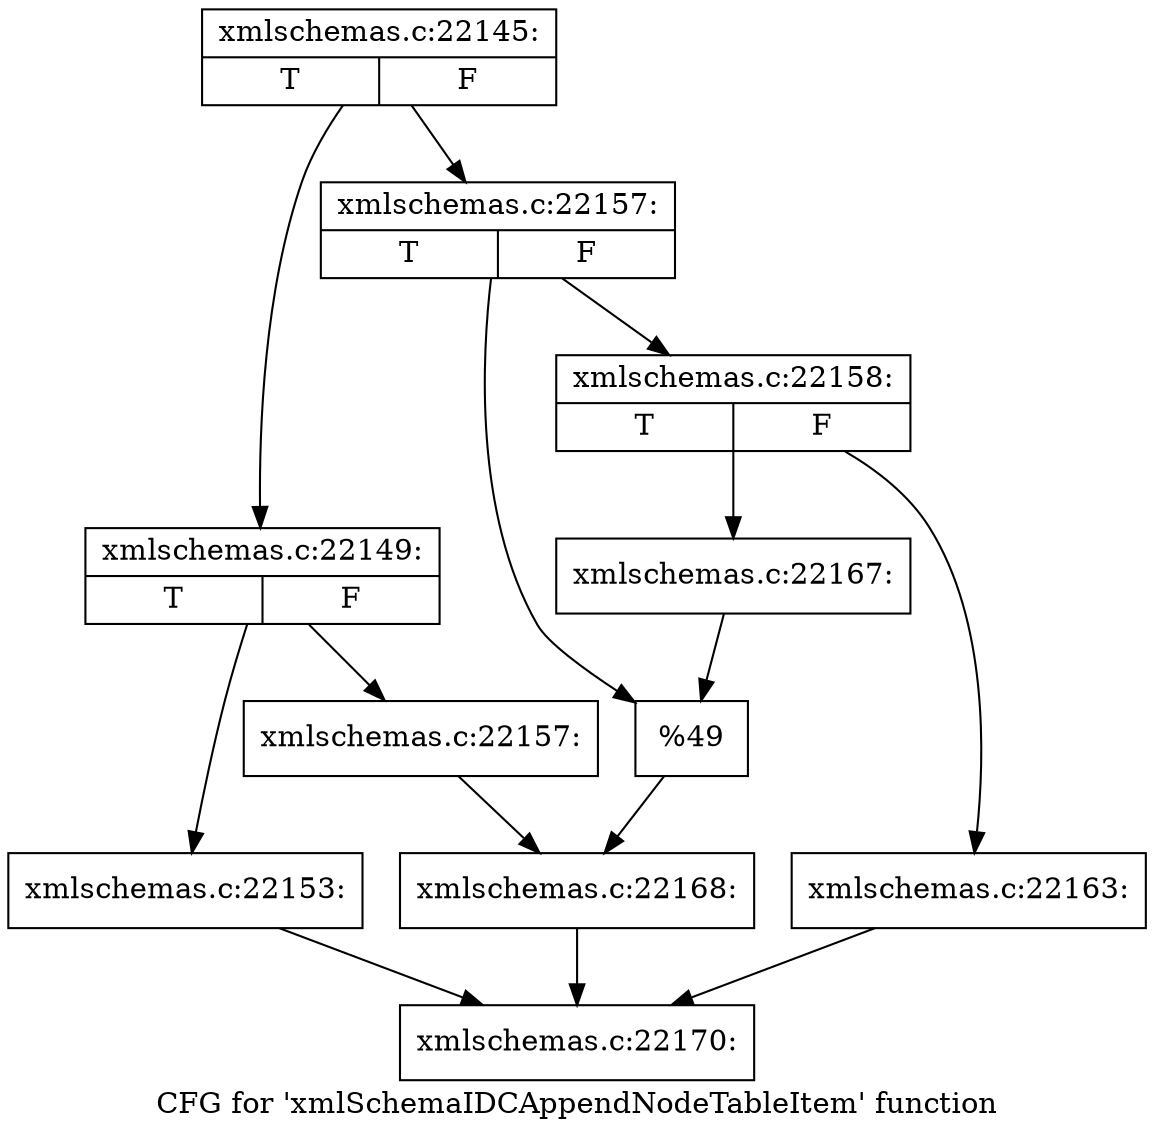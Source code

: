 digraph "CFG for 'xmlSchemaIDCAppendNodeTableItem' function" {
	label="CFG for 'xmlSchemaIDCAppendNodeTableItem' function";

	Node0x5646fd0 [shape=record,label="{xmlschemas.c:22145:|{<s0>T|<s1>F}}"];
	Node0x5646fd0 -> Node0x5647350;
	Node0x5646fd0 -> Node0x56473f0;
	Node0x5647350 [shape=record,label="{xmlschemas.c:22149:|{<s0>T|<s1>F}}"];
	Node0x5647350 -> Node0x5649b90;
	Node0x5647350 -> Node0x5649be0;
	Node0x5649b90 [shape=record,label="{xmlschemas.c:22153:}"];
	Node0x5649b90 -> Node0x5648940;
	Node0x5649be0 [shape=record,label="{xmlschemas.c:22157:}"];
	Node0x5649be0 -> Node0x56473a0;
	Node0x56473f0 [shape=record,label="{xmlschemas.c:22157:|{<s0>T|<s1>F}}"];
	Node0x56473f0 -> Node0x564a6a0;
	Node0x56473f0 -> Node0x564a6f0;
	Node0x564a6a0 [shape=record,label="{xmlschemas.c:22158:|{<s0>T|<s1>F}}"];
	Node0x564a6a0 -> Node0x564b920;
	Node0x564a6a0 -> Node0x564b970;
	Node0x564b920 [shape=record,label="{xmlschemas.c:22163:}"];
	Node0x564b920 -> Node0x5648940;
	Node0x564b970 [shape=record,label="{xmlschemas.c:22167:}"];
	Node0x564b970 -> Node0x564a6f0;
	Node0x564a6f0 [shape=record,label="{%49}"];
	Node0x564a6f0 -> Node0x56473a0;
	Node0x56473a0 [shape=record,label="{xmlschemas.c:22168:}"];
	Node0x56473a0 -> Node0x5648940;
	Node0x5648940 [shape=record,label="{xmlschemas.c:22170:}"];
}
